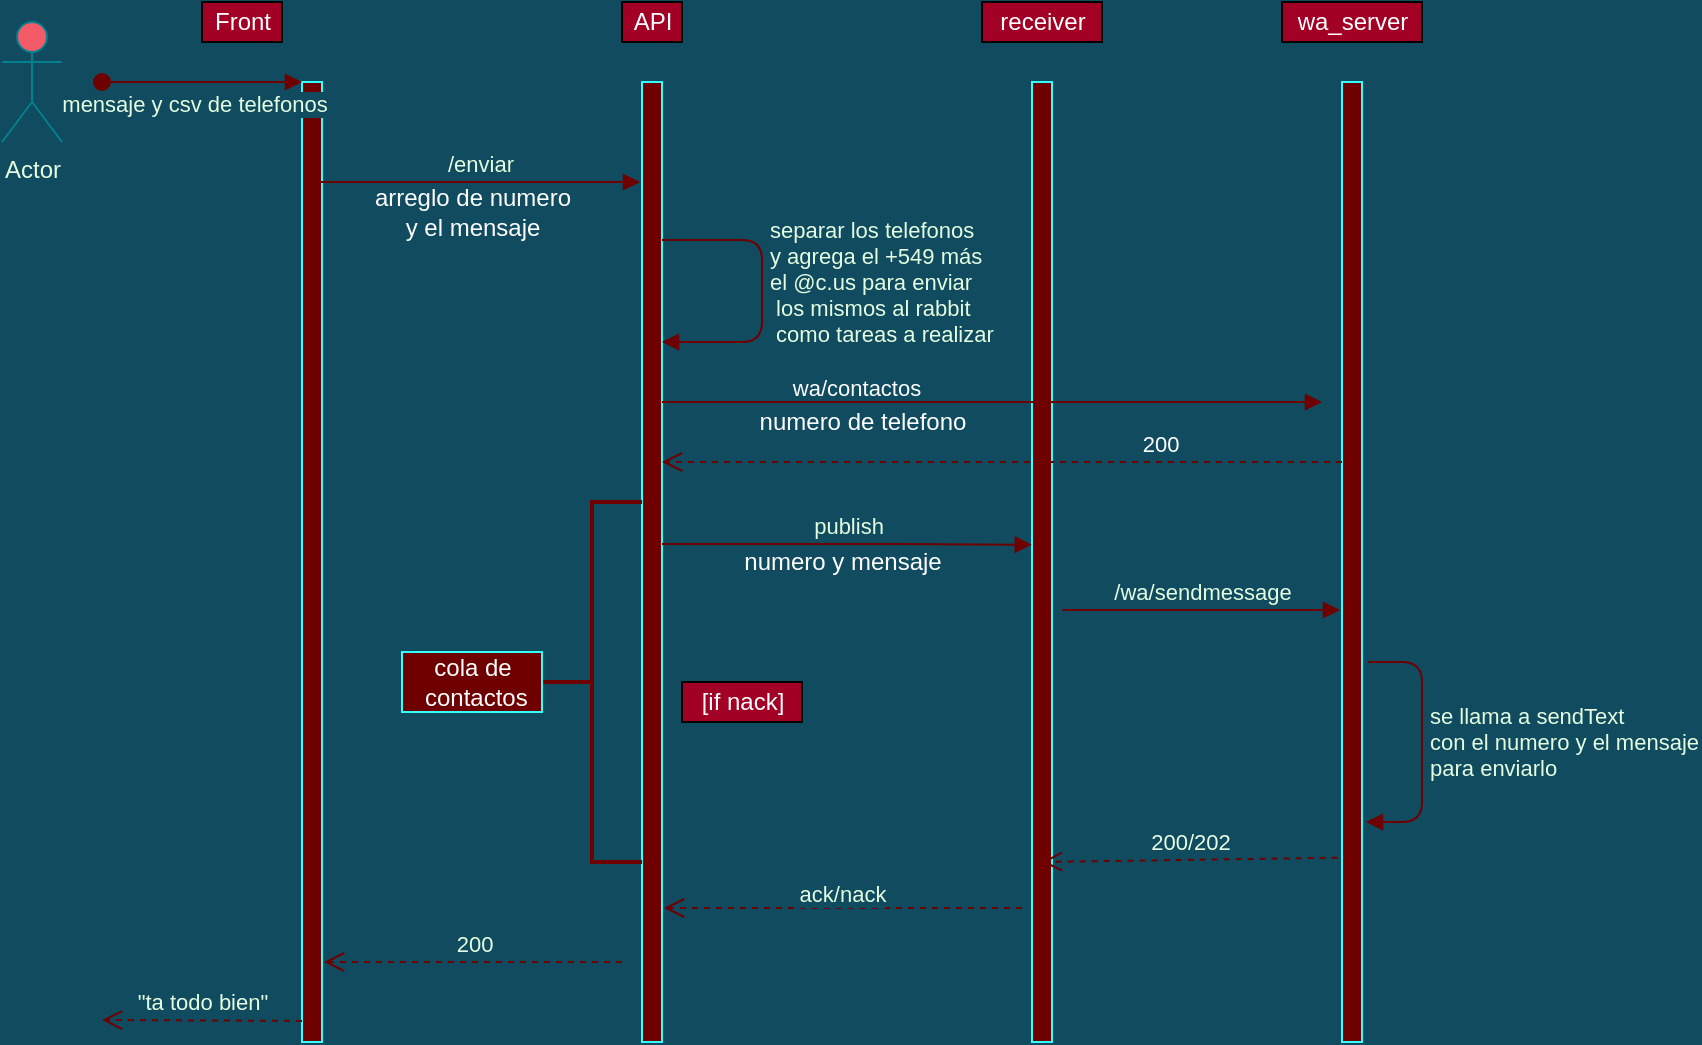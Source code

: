 <mxfile version="14.9.6" type="github" pages="3">
  <diagram id="e_GjIW62b-9_NgmLpTDM" name="Page-1">
    <mxGraphModel dx="1848" dy="500" grid="1" gridSize="10" guides="1" tooltips="1" connect="1" arrows="1" fold="1" page="1" pageScale="1" pageWidth="827" pageHeight="1169" background="#114B5F" math="0" shadow="0">
      <root>
        <mxCell id="0" />
        <mxCell id="1" parent="0" />
        <mxCell id="rRYqMlunE34TTQPCxK1C-10" value="" style="html=1;points=[];perimeter=orthogonalPerimeter;fontStyle=0;fontColor=#ffffff;fillColor=#6F0000;strokeColor=#33FFFF;" parent="1" vertex="1">
          <mxGeometry x="110" y="70" width="10" height="480" as="geometry" />
        </mxCell>
        <mxCell id="rRYqMlunE34TTQPCxK1C-11" value="mensaje y csv de telefonos" style="html=1;verticalAlign=bottom;startArrow=oval;endArrow=block;startSize=8;fontColor=#E4FDE1;labelBackgroundColor=#114B5F;fontStyle=0;fillColor=#a20025;strokeColor=#6F0000;" parent="1" target="rRYqMlunE34TTQPCxK1C-10" edge="1">
          <mxGeometry x="-0.077" y="-20" relative="1" as="geometry">
            <mxPoint x="10" y="70" as="sourcePoint" />
            <mxPoint as="offset" />
          </mxGeometry>
        </mxCell>
        <mxCell id="rRYqMlunE34TTQPCxK1C-13" value="API" style="text;html=1;align=center;verticalAlign=middle;resizable=0;points=[];autosize=1;fontStyle=0;fillColor=#a20025;fontColor=#ffffff;strokeColor=#000000;" parent="1" vertex="1">
          <mxGeometry x="270" y="30" width="30" height="20" as="geometry" />
        </mxCell>
        <mxCell id="rRYqMlunE34TTQPCxK1C-14" value="Front" style="text;html=1;align=center;verticalAlign=middle;resizable=0;points=[];autosize=1;fontStyle=0;fillColor=#a20025;fontColor=#ffffff;strokeColor=#000000;" parent="1" vertex="1">
          <mxGeometry x="60" y="30" width="40" height="20" as="geometry" />
        </mxCell>
        <mxCell id="rRYqMlunE34TTQPCxK1C-15" value="" style="html=1;points=[];perimeter=orthogonalPerimeter;fontStyle=0;fontColor=#ffffff;fillColor=#6F0000;strokeColor=#33FFFF;" parent="1" vertex="1">
          <mxGeometry x="280" y="70" width="10" height="480" as="geometry" />
        </mxCell>
        <mxCell id="rRYqMlunE34TTQPCxK1C-17" value="receiver" style="text;html=1;align=center;verticalAlign=middle;resizable=0;points=[];autosize=1;fontStyle=0;fillColor=#a20025;fontColor=#ffffff;strokeColor=#000000;" parent="1" vertex="1">
          <mxGeometry x="450" y="30" width="60" height="20" as="geometry" />
        </mxCell>
        <mxCell id="rRYqMlunE34TTQPCxK1C-18" value="" style="html=1;points=[];perimeter=orthogonalPerimeter;fontStyle=0;fontColor=#ffffff;fillColor=#6F0000;strokeColor=#33FFFF;" parent="1" vertex="1">
          <mxGeometry x="475" y="70" width="10" height="480" as="geometry" />
        </mxCell>
        <mxCell id="rRYqMlunE34TTQPCxK1C-20" value="/enviar" style="html=1;verticalAlign=bottom;endArrow=block;fontColor=#E4FDE1;labelBackgroundColor=#114B5F;fontStyle=0;fillColor=#a20025;strokeColor=#6F0000;" parent="1" edge="1">
          <mxGeometry width="80" relative="1" as="geometry">
            <mxPoint x="118" y="120" as="sourcePoint" />
            <mxPoint x="279" y="120" as="targetPoint" />
          </mxGeometry>
        </mxCell>
        <mxCell id="rRYqMlunE34TTQPCxK1C-26" value="separar los telefonos&lt;br&gt;y agrega el +549 más&lt;br&gt;el @c.us para&amp;nbsp;enviar&lt;br&gt;&amp;nbsp;los mismos al rabbit&lt;br&gt;&amp;nbsp;como tareas a realizar" style="edgeStyle=orthogonalEdgeStyle;html=1;align=left;spacingLeft=2;endArrow=block;entryX=1;entryY=0;fontColor=#E4FDE1;labelBackgroundColor=#114B5F;fontStyle=0;fillColor=#a20025;strokeColor=#6F0000;" parent="1" edge="1">
          <mxGeometry x="-0.06" relative="1" as="geometry">
            <mxPoint x="290" y="149" as="sourcePoint" />
            <Array as="points">
              <mxPoint x="340" y="149" />
              <mxPoint x="340" y="200" />
            </Array>
            <mxPoint x="290" y="200" as="targetPoint" />
            <mxPoint as="offset" />
          </mxGeometry>
        </mxCell>
        <mxCell id="rRYqMlunE34TTQPCxK1C-27" value="publish&lt;br&gt;" style="html=1;verticalAlign=bottom;endArrow=block;fontColor=#E4FDE1;labelBackgroundColor=#114B5F;fontStyle=0;fillColor=#a20025;strokeColor=#6F0000;entryX=-0.012;entryY=0.482;entryDx=0;entryDy=0;entryPerimeter=0;" parent="1" edge="1" target="rRYqMlunE34TTQPCxK1C-18">
          <mxGeometry width="80" relative="1" as="geometry">
            <mxPoint x="290" y="301" as="sourcePoint" />
            <mxPoint x="470" y="240" as="targetPoint" />
            <Array as="points">
              <mxPoint x="350" y="301" />
              <mxPoint x="400" y="301" />
            </Array>
          </mxGeometry>
        </mxCell>
        <mxCell id="rRYqMlunE34TTQPCxK1C-29" value="" style="strokeWidth=2;html=1;shape=mxgraph.flowchart.annotation_2;align=left;labelPosition=right;pointerEvents=1;fontStyle=0;fillColor=#a20025;strokeColor=#6F0000;fontColor=#ffffff;" parent="1" vertex="1">
          <mxGeometry x="230" y="280" width="50" height="180" as="geometry" />
        </mxCell>
        <mxCell id="rRYqMlunE34TTQPCxK1C-30" value="cola de&lt;br&gt;&amp;nbsp;contactos" style="text;html=1;align=center;verticalAlign=middle;resizable=0;points=[];autosize=1;fontStyle=0;fontColor=#ffffff;fillColor=#6F0000;strokeColor=#33FFFF;" parent="1" vertex="1">
          <mxGeometry x="160" y="355" width="70" height="30" as="geometry" />
        </mxCell>
        <mxCell id="rRYqMlunE34TTQPCxK1C-33" value="" style="html=1;points=[];perimeter=orthogonalPerimeter;fontStyle=0;fontColor=#ffffff;fillColor=#6F0000;strokeColor=#33FFFF;" parent="1" vertex="1">
          <mxGeometry x="630" y="70" width="10" height="480" as="geometry" />
        </mxCell>
        <mxCell id="rRYqMlunE34TTQPCxK1C-35" value="/wa/sendmessage" style="html=1;verticalAlign=bottom;endArrow=block;fontColor=#E4FDE1;labelBackgroundColor=#114B5F;fontStyle=0;fillColor=#a20025;strokeColor=#6F0000;exitX=1.518;exitY=0.55;exitDx=0;exitDy=0;exitPerimeter=0;" parent="1" edge="1" source="rRYqMlunE34TTQPCxK1C-18">
          <mxGeometry width="80" relative="1" as="geometry">
            <mxPoint x="485" y="260" as="sourcePoint" />
            <mxPoint x="629" y="334" as="targetPoint" />
          </mxGeometry>
        </mxCell>
        <mxCell id="rRYqMlunE34TTQPCxK1C-36" value="wa_server" style="text;html=1;align=center;verticalAlign=middle;resizable=0;points=[];autosize=1;fontStyle=0;fillColor=#a20025;fontColor=#ffffff;strokeColor=#000000;" parent="1" vertex="1">
          <mxGeometry x="600" y="30" width="70" height="20" as="geometry" />
        </mxCell>
        <mxCell id="rRYqMlunE34TTQPCxK1C-38" value="se llama a sendText&lt;br&gt;con el numero y el mensaje&lt;br&gt;para enviarlo" style="edgeStyle=orthogonalEdgeStyle;html=1;align=left;spacingLeft=2;endArrow=block;fontColor=#E4FDE1;labelBackgroundColor=#114B5F;fontStyle=0;fillColor=#a20025;strokeColor=#6F0000;" parent="1" edge="1">
          <mxGeometry x="0.08" relative="1" as="geometry">
            <mxPoint x="650" y="360" as="sourcePoint" />
            <Array as="points">
              <mxPoint x="640" y="360" />
              <mxPoint x="670" y="360" />
              <mxPoint x="670" y="440" />
            </Array>
            <mxPoint x="642" y="440" as="targetPoint" />
            <mxPoint as="offset" />
          </mxGeometry>
        </mxCell>
        <mxCell id="rRYqMlunE34TTQPCxK1C-39" value="200/202" style="html=1;verticalAlign=bottom;endArrow=open;dashed=1;endSize=8;fontColor=#E4FDE1;labelBackgroundColor=#114B5F;fontStyle=0;fillColor=#a20025;strokeColor=#6F0000;exitX=-0.218;exitY=0.808;exitDx=0;exitDy=0;exitPerimeter=0;" parent="1" edge="1" source="rRYqMlunE34TTQPCxK1C-33">
          <mxGeometry relative="1" as="geometry">
            <mxPoint x="630" y="380" as="sourcePoint" />
            <mxPoint x="480" y="460" as="targetPoint" />
            <mxPoint as="offset" />
          </mxGeometry>
        </mxCell>
        <mxCell id="rRYqMlunE34TTQPCxK1C-40" value="ack/nack" style="html=1;verticalAlign=bottom;endArrow=open;dashed=1;endSize=8;fontColor=#E4FDE1;labelBackgroundColor=#114B5F;fontStyle=0;fillColor=#a20025;strokeColor=#6F0000;" parent="1" edge="1">
          <mxGeometry x="0.006" y="2" relative="1" as="geometry">
            <mxPoint x="470" y="483" as="sourcePoint" />
            <mxPoint x="291" y="483" as="targetPoint" />
            <Array as="points" />
            <mxPoint as="offset" />
          </mxGeometry>
        </mxCell>
        <mxCell id="rRYqMlunE34TTQPCxK1C-41" value="200" style="html=1;verticalAlign=bottom;endArrow=open;dashed=1;endSize=8;fontColor=#E4FDE1;labelBackgroundColor=#114B5F;fontStyle=0;fillColor=#a20025;strokeColor=#6F0000;" parent="1" edge="1">
          <mxGeometry relative="1" as="geometry">
            <mxPoint x="270" y="510" as="sourcePoint" />
            <mxPoint x="121" y="510" as="targetPoint" />
          </mxGeometry>
        </mxCell>
        <mxCell id="rRYqMlunE34TTQPCxK1C-42" value="&quot;ta todo bien&quot;&lt;br&gt;" style="html=1;verticalAlign=bottom;endArrow=open;dashed=1;endSize=8;fontColor=#E4FDE1;labelBackgroundColor=#114B5F;fontStyle=0;fillColor=#a20025;strokeColor=#6F0000;exitX=0;exitY=0.978;exitDx=0;exitDy=0;exitPerimeter=0;" parent="1" edge="1" source="rRYqMlunE34TTQPCxK1C-10">
          <mxGeometry relative="1" as="geometry">
            <mxPoint x="110" y="430" as="sourcePoint" />
            <mxPoint x="10" y="539" as="targetPoint" />
          </mxGeometry>
        </mxCell>
        <mxCell id="vmRkT-IFG5H0dKgP35je-5" value="Actor" style="shape=umlActor;verticalLabelPosition=bottom;verticalAlign=top;html=1;fillColor=#F45B69;strokeColor=#028090;fontColor=#E4FDE1;" vertex="1" parent="1">
          <mxGeometry x="-40" y="40" width="30" height="60" as="geometry" />
        </mxCell>
        <mxCell id="vmRkT-IFG5H0dKgP35je-7" value="[if nack]" style="text;html=1;align=center;verticalAlign=middle;resizable=0;points=[];autosize=1;fontColor=#ffffff;fillColor=#a20025;strokeColor=#000000;" vertex="1" parent="1">
          <mxGeometry x="300" y="370" width="60" height="20" as="geometry" />
        </mxCell>
        <mxCell id="vmRkT-IFG5H0dKgP35je-16" value="numero y mensaje" style="text;html=1;align=center;verticalAlign=middle;resizable=0;points=[];autosize=1;strokeColor=none;fontColor=#FFFFFF;" vertex="1" parent="1">
          <mxGeometry x="325" y="300" width="110" height="20" as="geometry" />
        </mxCell>
        <mxCell id="vmRkT-IFG5H0dKgP35je-17" value="arreglo de numero &lt;br&gt;y el mensaje" style="text;html=1;align=center;verticalAlign=middle;resizable=0;points=[];autosize=1;strokeColor=none;fontColor=#FFFFFF;" vertex="1" parent="1">
          <mxGeometry x="140" y="120" width="110" height="30" as="geometry" />
        </mxCell>
        <mxCell id="vmRkT-IFG5H0dKgP35je-18" value="wa/contactos" style="html=1;verticalAlign=bottom;endArrow=block;labelBackgroundColor=none;fontColor=#FFFFFF;strokeColor=#6F0000;fillColor=#F45B69;" edge="1" parent="1">
          <mxGeometry x="-0.415" y="-2" width="80" relative="1" as="geometry">
            <mxPoint x="290" y="230" as="sourcePoint" />
            <mxPoint x="620" y="230" as="targetPoint" />
            <mxPoint as="offset" />
          </mxGeometry>
        </mxCell>
        <mxCell id="vmRkT-IFG5H0dKgP35je-19" value="numero de telefono" style="text;html=1;align=center;verticalAlign=middle;resizable=0;points=[];autosize=1;strokeColor=none;fontColor=#FFFFFF;" vertex="1" parent="1">
          <mxGeometry x="330" y="230" width="120" height="20" as="geometry" />
        </mxCell>
        <mxCell id="vmRkT-IFG5H0dKgP35je-20" value="200" style="html=1;verticalAlign=bottom;endArrow=open;dashed=1;endSize=8;labelBackgroundColor=none;fontColor=#FFFFFF;strokeColor=#6F0000;fillColor=#F45B69;" edge="1" parent="1" target="rRYqMlunE34TTQPCxK1C-15">
          <mxGeometry x="-0.471" relative="1" as="geometry">
            <mxPoint x="630" y="260" as="sourcePoint" />
            <mxPoint x="550" y="260" as="targetPoint" />
            <mxPoint x="-1" as="offset" />
          </mxGeometry>
        </mxCell>
      </root>
    </mxGraphModel>
  </diagram>
  <diagram id="nvcsUZCZ_lyO4qrPr8XE" name="Page-2">
    <mxGraphModel dx="1848" dy="500" grid="1" gridSize="10" guides="1" tooltips="1" connect="1" arrows="1" fold="1" page="1" pageScale="1" pageWidth="827" pageHeight="1169" background="#114B5F" math="0" shadow="0">
      <root>
        <mxCell id="duWVvaIoEpHsNVLwJWk0-0" />
        <mxCell id="duWVvaIoEpHsNVLwJWk0-1" parent="duWVvaIoEpHsNVLwJWk0-0" />
        <mxCell id="7IUWTPmFv9OWIRrUlm-j-0" value="" style="html=1;points=[];perimeter=orthogonalPerimeter;fontStyle=0;fontColor=#ffffff;fillColor=#6F0000;strokeColor=#33FFFF;" vertex="1" parent="duWVvaIoEpHsNVLwJWk0-1">
          <mxGeometry x="-8" y="61" width="10" height="760" as="geometry" />
        </mxCell>
        <mxCell id="7IUWTPmFv9OWIRrUlm-j-1" value="mensaje y csv de telefonos" style="html=1;verticalAlign=bottom;startArrow=oval;endArrow=block;startSize=8;fontColor=#E4FDE1;labelBackgroundColor=#114B5F;fontStyle=0;fillColor=#a20025;strokeColor=#6F0000;" edge="1" parent="duWVvaIoEpHsNVLwJWk0-1" target="7IUWTPmFv9OWIRrUlm-j-0">
          <mxGeometry x="-0.077" y="-20" relative="1" as="geometry">
            <mxPoint x="-108" y="61.0" as="sourcePoint" />
            <mxPoint as="offset" />
          </mxGeometry>
        </mxCell>
        <mxCell id="7IUWTPmFv9OWIRrUlm-j-2" value="API" style="text;html=1;align=center;verticalAlign=middle;resizable=0;points=[];autosize=1;fontStyle=0;fillColor=#a20025;fontColor=#ffffff;strokeColor=#000000;" vertex="1" parent="duWVvaIoEpHsNVLwJWk0-1">
          <mxGeometry x="152" y="21" width="30" height="20" as="geometry" />
        </mxCell>
        <mxCell id="7IUWTPmFv9OWIRrUlm-j-3" value="Front" style="text;html=1;align=center;verticalAlign=middle;resizable=0;points=[];autosize=1;fontStyle=0;fillColor=#a20025;fontColor=#ffffff;strokeColor=#000000;" vertex="1" parent="duWVvaIoEpHsNVLwJWk0-1">
          <mxGeometry x="-58" y="21" width="40" height="20" as="geometry" />
        </mxCell>
        <mxCell id="7IUWTPmFv9OWIRrUlm-j-4" value="" style="html=1;points=[];perimeter=orthogonalPerimeter;fontStyle=0;fontColor=#ffffff;fillColor=#6F0000;strokeColor=#33FFFF;" vertex="1" parent="duWVvaIoEpHsNVLwJWk0-1">
          <mxGeometry x="162" y="71" width="10" height="760" as="geometry" />
        </mxCell>
        <mxCell id="7IUWTPmFv9OWIRrUlm-j-5" value="receiver" style="text;html=1;align=center;verticalAlign=middle;resizable=0;points=[];autosize=1;fontStyle=0;fillColor=#a20025;fontColor=#ffffff;strokeColor=#000000;" vertex="1" parent="duWVvaIoEpHsNVLwJWk0-1">
          <mxGeometry x="332" y="21" width="60" height="20" as="geometry" />
        </mxCell>
        <mxCell id="7IUWTPmFv9OWIRrUlm-j-6" value="" style="html=1;points=[];perimeter=orthogonalPerimeter;fontStyle=0;fontColor=#ffffff;fillColor=#6F0000;strokeColor=#33FFFF;" vertex="1" parent="duWVvaIoEpHsNVLwJWk0-1">
          <mxGeometry x="357" y="71" width="10" height="750" as="geometry" />
        </mxCell>
        <mxCell id="7IUWTPmFv9OWIRrUlm-j-7" value="/enviar" style="html=1;verticalAlign=bottom;endArrow=block;fontColor=#E4FDE1;labelBackgroundColor=#114B5F;fontStyle=0;fillColor=#a20025;strokeColor=#6F0000;" edge="1" parent="duWVvaIoEpHsNVLwJWk0-1">
          <mxGeometry width="80" relative="1" as="geometry">
            <mxPoint y="111.0" as="sourcePoint" />
            <mxPoint x="161" y="111.0" as="targetPoint" />
          </mxGeometry>
        </mxCell>
        <mxCell id="7IUWTPmFv9OWIRrUlm-j-8" value="separar los telefonos&lt;br&gt;y agrega el +549 más&lt;br&gt;el @c.us para&amp;nbsp;enviar&lt;br&gt;&amp;nbsp;los mismos al rabbit&lt;br&gt;&amp;nbsp;como tareas a realizar" style="edgeStyle=orthogonalEdgeStyle;html=1;align=left;spacingLeft=2;endArrow=block;entryX=1;entryY=0;fontColor=#E4FDE1;labelBackgroundColor=#114B5F;fontStyle=0;fillColor=#a20025;strokeColor=#6F0000;" edge="1" parent="duWVvaIoEpHsNVLwJWk0-1">
          <mxGeometry x="-0.06" relative="1" as="geometry">
            <mxPoint x="172" y="140" as="sourcePoint" />
            <Array as="points">
              <mxPoint x="222" y="140" />
              <mxPoint x="222" y="191" />
            </Array>
            <mxPoint x="172" y="191.0" as="targetPoint" />
            <mxPoint as="offset" />
          </mxGeometry>
        </mxCell>
        <mxCell id="7IUWTPmFv9OWIRrUlm-j-11" value="cola de contactos" style="text;html=1;align=center;verticalAlign=middle;resizable=0;points=[];autosize=1;fontStyle=0;fontColor=#FFFFFF;" vertex="1" parent="duWVvaIoEpHsNVLwJWk0-1">
          <mxGeometry x="217" y="370" width="110" height="20" as="geometry" />
        </mxCell>
        <mxCell id="7IUWTPmFv9OWIRrUlm-j-12" value="" style="html=1;points=[];perimeter=orthogonalPerimeter;fontStyle=0;fontColor=#ffffff;fillColor=#6F0000;strokeColor=#33FFFF;" vertex="1" parent="duWVvaIoEpHsNVLwJWk0-1">
          <mxGeometry x="512" y="71" width="10" height="750" as="geometry" />
        </mxCell>
        <mxCell id="7IUWTPmFv9OWIRrUlm-j-14" value="wa_server" style="text;html=1;align=center;verticalAlign=middle;resizable=0;points=[];autosize=1;fontStyle=0;fillColor=#a20025;fontColor=#ffffff;strokeColor=#000000;" vertex="1" parent="duWVvaIoEpHsNVLwJWk0-1">
          <mxGeometry x="482" y="21" width="70" height="20" as="geometry" />
        </mxCell>
        <mxCell id="7IUWTPmFv9OWIRrUlm-j-18" value="200" style="html=1;verticalAlign=bottom;endArrow=open;dashed=1;endSize=8;fontColor=#E4FDE1;labelBackgroundColor=#114B5F;fontStyle=0;fillColor=#a20025;strokeColor=#6F0000;" edge="1" parent="duWVvaIoEpHsNVLwJWk0-1">
          <mxGeometry relative="1" as="geometry">
            <mxPoint x="152" y="440.41" as="sourcePoint" />
            <mxPoint x="3" y="440.41" as="targetPoint" />
          </mxGeometry>
        </mxCell>
        <mxCell id="7IUWTPmFv9OWIRrUlm-j-19" value="200" style="html=1;verticalAlign=bottom;endArrow=open;dashed=1;endSize=8;fontColor=#E4FDE1;labelBackgroundColor=#114B5F;fontStyle=0;fillColor=#a20025;strokeColor=#6F0000;exitX=0;exitY=0.978;exitDx=0;exitDy=0;exitPerimeter=0;" edge="1" parent="duWVvaIoEpHsNVLwJWk0-1" source="7IUWTPmFv9OWIRrUlm-j-0">
          <mxGeometry relative="1" as="geometry">
            <mxPoint x="-8" y="421" as="sourcePoint" />
            <mxPoint x="-108" y="804" as="targetPoint" />
          </mxGeometry>
        </mxCell>
        <mxCell id="7IUWTPmFv9OWIRrUlm-j-20" value="Actor" style="shape=umlActor;verticalLabelPosition=bottom;verticalAlign=top;html=1;fillColor=#F45B69;strokeColor=#028090;fontColor=#E4FDE1;" vertex="1" parent="duWVvaIoEpHsNVLwJWk0-1">
          <mxGeometry x="-158" y="31" width="30" height="60" as="geometry" />
        </mxCell>
        <mxCell id="7IUWTPmFv9OWIRrUlm-j-23" value="arreglo de numero &lt;br&gt;y el mensaje" style="text;html=1;align=center;verticalAlign=middle;resizable=0;points=[];autosize=1;strokeColor=none;fontColor=#FFFFFF;" vertex="1" parent="duWVvaIoEpHsNVLwJWk0-1">
          <mxGeometry x="22" y="111" width="110" height="30" as="geometry" />
        </mxCell>
        <mxCell id="7IUWTPmFv9OWIRrUlm-j-24" value="wa/contactos" style="html=1;verticalAlign=bottom;endArrow=block;labelBackgroundColor=none;fontColor=#FFFFFF;strokeColor=#6F0000;fillColor=#F45B69;" edge="1" parent="duWVvaIoEpHsNVLwJWk0-1">
          <mxGeometry x="-0.415" y="-2" width="80" relative="1" as="geometry">
            <mxPoint x="172" y="221.0" as="sourcePoint" />
            <mxPoint x="502.0" y="221.0" as="targetPoint" />
            <mxPoint as="offset" />
          </mxGeometry>
        </mxCell>
        <mxCell id="7IUWTPmFv9OWIRrUlm-j-25" value="numero de telefono" style="text;html=1;align=center;verticalAlign=middle;resizable=0;points=[];autosize=1;strokeColor=none;fontColor=#FFFFFF;" vertex="1" parent="duWVvaIoEpHsNVLwJWk0-1">
          <mxGeometry x="212" y="221" width="120" height="20" as="geometry" />
        </mxCell>
        <mxCell id="7IUWTPmFv9OWIRrUlm-j-26" value="200/202" style="html=1;verticalAlign=bottom;endArrow=open;dashed=1;endSize=8;labelBackgroundColor=none;fontColor=#FFFFFF;strokeColor=#6F0000;fillColor=#F45B69;" edge="1" parent="duWVvaIoEpHsNVLwJWk0-1" target="7IUWTPmFv9OWIRrUlm-j-4">
          <mxGeometry x="-0.471" relative="1" as="geometry">
            <mxPoint x="512.0" y="251.0" as="sourcePoint" />
            <mxPoint x="432" y="251" as="targetPoint" />
            <mxPoint x="-1" as="offset" />
          </mxGeometry>
        </mxCell>
        <mxCell id="7IUWTPmFv9OWIRrUlm-j-28" value="[IF 200]" style="text;html=1;align=center;verticalAlign=middle;resizable=0;points=[];autosize=1;fontColor=#ffffff;fillColor=#a20025;strokeColor=#000000;" vertex="1" parent="duWVvaIoEpHsNVLwJWk0-1">
          <mxGeometry x="172" y="271" width="60" height="20" as="geometry" />
        </mxCell>
        <mxCell id="7IUWTPmFv9OWIRrUlm-j-29" value="[IF 202]" style="text;html=1;align=center;verticalAlign=middle;resizable=0;points=[];autosize=1;fontColor=#ffffff;fillColor=#a20025;strokeColor=#000000;" vertex="1" parent="duWVvaIoEpHsNVLwJWk0-1">
          <mxGeometry x="172" y="491" width="60" height="20" as="geometry" />
        </mxCell>
        <mxCell id="l0CbvsXMqjMeDrieVr2W-0" value="EnviarMensaje" style="edgeStyle=orthogonalEdgeStyle;html=1;align=left;spacingLeft=2;endArrow=block;entryX=1;entryY=0;fontColor=#E4FDE1;labelBackgroundColor=#114B5F;fontStyle=0;fillColor=#a20025;strokeColor=#6F0000;" edge="1" parent="duWVvaIoEpHsNVLwJWk0-1">
          <mxGeometry x="-0.06" relative="1" as="geometry">
            <mxPoint x="172" y="345.47" as="sourcePoint" />
            <Array as="points">
              <mxPoint x="222" y="345.47" />
              <mxPoint x="222" y="396.47" />
            </Array>
            <mxPoint x="172" y="396.47" as="targetPoint" />
            <mxPoint as="offset" />
          </mxGeometry>
        </mxCell>
        <mxCell id="l0CbvsXMqjMeDrieVr2W-1" value="cola de agendar" style="text;html=1;align=center;verticalAlign=middle;resizable=0;points=[];autosize=1;fontStyle=0;fontColor=#FFFFFF;" vertex="1" parent="duWVvaIoEpHsNVLwJWk0-1">
          <mxGeometry x="222" y="741" width="100" height="20" as="geometry" />
        </mxCell>
        <mxCell id="l0CbvsXMqjMeDrieVr2W-2" value="EnviarMensaje" style="edgeStyle=orthogonalEdgeStyle;html=1;align=left;spacingLeft=2;endArrow=block;entryX=1;entryY=0;fontColor=#E4FDE1;labelBackgroundColor=#114B5F;fontStyle=0;fillColor=#a20025;strokeColor=#6F0000;" edge="1" parent="duWVvaIoEpHsNVLwJWk0-1">
          <mxGeometry x="-0.06" relative="1" as="geometry">
            <mxPoint x="177.01" y="711" as="sourcePoint" />
            <Array as="points">
              <mxPoint x="227.01" y="711" />
              <mxPoint x="227.01" y="762" />
            </Array>
            <mxPoint x="177.01" y="762" as="targetPoint" />
            <mxPoint as="offset" />
          </mxGeometry>
        </mxCell>
        <mxCell id="nAEHPFP_jKM4JDUUHZeW-0" value="add cola agregar" style="whiteSpace=wrap;html=1;rounded=0;sketch=0;fontColor=#FFFFFF;strokeColor=#33FFFF;fillColor=#6F0000;" vertex="1" parent="duWVvaIoEpHsNVLwJWk0-1">
          <mxGeometry x="172" y="511" width="80" height="30" as="geometry" />
        </mxCell>
        <mxCell id="nAEHPFP_jKM4JDUUHZeW-1" value="add cola contactos" style="whiteSpace=wrap;html=1;rounded=0;sketch=0;fontColor=#FFFFFF;strokeColor=#33FFFF;fillColor=#6F0000;" vertex="1" parent="duWVvaIoEpHsNVLwJWk0-1">
          <mxGeometry x="172" y="291" width="80" height="30" as="geometry" />
        </mxCell>
        <mxCell id="nAEHPFP_jKM4JDUUHZeW-2" value="" style="html=1;points=[];perimeter=orthogonalPerimeter;rounded=0;sketch=0;fontColor=#FFFFFF;strokeColor=#33FFFF;fillColor=#6F0000;" vertex="1" parent="duWVvaIoEpHsNVLwJWk0-1">
          <mxGeometry x="652" y="71" width="10" height="740" as="geometry" />
        </mxCell>
        <mxCell id="nAEHPFP_jKM4JDUUHZeW-3" value="contactos" style="text;align=center;verticalAlign=middle;resizable=0;points=[];autosize=1;fillColor=#a20025;fontColor=#ffffff;strokeColor=#000000;" vertex="1" parent="duWVvaIoEpHsNVLwJWk0-1">
          <mxGeometry x="622" y="31" width="80" height="20" as="geometry" />
        </mxCell>
        <mxCell id="QPnsRI8cQ0i_AQByiZ1Q-0" value="" style="html=1;points=[];perimeter=orthogonalPerimeter;rounded=0;sketch=0;fontColor=#FFFFFF;strokeColor=#33FFFF;fillColor=#6F0000;" vertex="1" parent="duWVvaIoEpHsNVLwJWk0-1">
          <mxGeometry x="782" y="71" width="10" height="740" as="geometry" />
        </mxCell>
        <mxCell id="QPnsRI8cQ0i_AQByiZ1Q-1" value="/py/agregarContacto" style="html=1;verticalAlign=bottom;endArrow=block;labelBackgroundColor=none;fontColor=#FFFFFF;strokeColor=#6f0000;fillColor=#F45B69;" edge="1" parent="duWVvaIoEpHsNVLwJWk0-1">
          <mxGeometry x="0.149" width="80" relative="1" as="geometry">
            <mxPoint x="172" y="571" as="sourcePoint" />
            <mxPoint x="642" y="571" as="targetPoint" />
            <mxPoint x="1" as="offset" />
          </mxGeometry>
        </mxCell>
        <mxCell id="QPnsRI8cQ0i_AQByiZ1Q-2" value="refresh_wa" style="text;html=1;align=center;verticalAlign=middle;resizable=0;points=[];autosize=1;fontColor=#FFFFFF;fillColor=#A20025;strokeColor=#000000;" vertex="1" parent="duWVvaIoEpHsNVLwJWk0-1">
          <mxGeometry x="747" y="31" width="70" height="20" as="geometry" />
        </mxCell>
        <mxCell id="QPnsRI8cQ0i_AQByiZ1Q-3" value="nombre telefono" style="text;html=1;align=center;verticalAlign=middle;resizable=0;points=[];autosize=1;strokeColor=none;fontColor=#FFFFFF;" vertex="1" parent="duWVvaIoEpHsNVLwJWk0-1">
          <mxGeometry x="392" y="576" width="100" height="20" as="geometry" />
        </mxCell>
        <mxCell id="QPnsRI8cQ0i_AQByiZ1Q-4" value="actualiza" style="html=1;verticalAlign=bottom;endArrow=block;labelBackgroundColor=none;fontColor=#FFFFFF;strokeColor=#6f0000;fillColor=#F45B69;" edge="1" parent="duWVvaIoEpHsNVLwJWk0-1">
          <mxGeometry width="80" relative="1" as="geometry">
            <mxPoint x="662" y="601" as="sourcePoint" />
            <mxPoint x="772" y="602" as="targetPoint" />
            <Array as="points" />
          </mxGeometry>
        </mxCell>
        <mxCell id="QPnsRI8cQ0i_AQByiZ1Q-5" value="return" style="html=1;verticalAlign=bottom;endArrow=open;dashed=1;endSize=8;labelBackgroundColor=none;fontColor=#FFFFFF;strokeColor=#6f0000;fillColor=#F45B69;entryX=1.141;entryY=0.758;entryDx=0;entryDy=0;entryPerimeter=0;" edge="1" parent="duWVvaIoEpHsNVLwJWk0-1" target="nAEHPFP_jKM4JDUUHZeW-2">
          <mxGeometry relative="1" as="geometry">
            <mxPoint x="782" y="631" as="sourcePoint" />
            <mxPoint x="702" y="631" as="targetPoint" />
          </mxGeometry>
        </mxCell>
        <mxCell id="QPnsRI8cQ0i_AQByiZ1Q-6" value="200" style="html=1;verticalAlign=bottom;endArrow=open;dashed=1;endSize=8;labelBackgroundColor=none;fontColor=#FFFFFF;strokeColor=#6f0000;fillColor=#F45B69;entryX=1.553;entryY=0.765;entryDx=0;entryDy=0;entryPerimeter=0;" edge="1" parent="duWVvaIoEpHsNVLwJWk0-1" target="7IUWTPmFv9OWIRrUlm-j-4">
          <mxGeometry x="-0.195" y="1" relative="1" as="geometry">
            <mxPoint x="637" y="651" as="sourcePoint" />
            <mxPoint x="367" y="652" as="targetPoint" />
            <mxPoint as="offset" />
          </mxGeometry>
        </mxCell>
        <mxCell id="QPnsRI8cQ0i_AQByiZ1Q-8" value="" style="strokeWidth=2;html=1;shape=mxgraph.flowchart.annotation_2;align=left;labelPosition=right;pointerEvents=1;rounded=0;sketch=0;fontColor=#ffffff;fillColor=#a20025;strokeColor=#6F0000;" vertex="1" parent="duWVvaIoEpHsNVLwJWk0-1">
          <mxGeometry x="111" y="561" width="50" height="100" as="geometry" />
        </mxCell>
        <mxCell id="QPnsRI8cQ0i_AQByiZ1Q-9" value="Cola Agregar" style="whiteSpace=wrap;html=1;rounded=0;sketch=0;fontColor=#FFFFFF;strokeColor=#33FFFF;fillColor=#6F0000;" vertex="1" parent="duWVvaIoEpHsNVLwJWk0-1">
          <mxGeometry x="31" y="596" width="80" height="30" as="geometry" />
        </mxCell>
        <mxCell id="QPnsRI8cQ0i_AQByiZ1Q-10" value="200" style="html=1;verticalAlign=bottom;endArrow=open;dashed=1;endSize=8;labelBackgroundColor=none;fontColor=#FFFFFF;strokeColor=#6f0000;fillColor=#F45B69;" edge="1" parent="duWVvaIoEpHsNVLwJWk0-1">
          <mxGeometry relative="1" as="geometry">
            <mxPoint x="160" y="780" as="sourcePoint" />
            <mxPoint y="780" as="targetPoint" />
          </mxGeometry>
        </mxCell>
      </root>
    </mxGraphModel>
  </diagram>
  <diagram id="3qTv7cS8qoQp2ZpEVwdo" name="Page-3">
    <mxGraphModel dx="868" dy="482" grid="1" gridSize="10" guides="1" tooltips="1" connect="1" arrows="1" fold="1" page="1" pageScale="1" pageWidth="827" pageHeight="1169" background="#114B5F" math="0" shadow="0">
      <root>
        <mxCell id="i_1jzxrjV1UCwL123X9H-0" />
        <mxCell id="i_1jzxrjV1UCwL123X9H-1" parent="i_1jzxrjV1UCwL123X9H-0" />
        <mxCell id="i_1jzxrjV1UCwL123X9H-2" value="publish&lt;br&gt;" style="html=1;verticalAlign=bottom;endArrow=block;fontColor=#E4FDE1;labelBackgroundColor=#114B5F;fontStyle=0;fillColor=#a20025;strokeColor=#6F0000;" edge="1" parent="i_1jzxrjV1UCwL123X9H-1">
          <mxGeometry width="80" relative="1" as="geometry">
            <mxPoint x="160" y="471" as="sourcePoint" />
            <mxPoint x="330" y="471" as="targetPoint" />
            <Array as="points">
              <mxPoint x="220" y="471" />
              <mxPoint x="270" y="471" />
            </Array>
          </mxGeometry>
        </mxCell>
        <mxCell id="i_1jzxrjV1UCwL123X9H-3" value="" style="strokeWidth=2;html=1;shape=mxgraph.flowchart.annotation_2;align=left;labelPosition=right;pointerEvents=1;fontStyle=0;fillColor=#a20025;strokeColor=#6F0000;fontColor=#ffffff;" vertex="1" parent="i_1jzxrjV1UCwL123X9H-1">
          <mxGeometry x="100" y="450" width="50" height="180" as="geometry" />
        </mxCell>
        <mxCell id="i_1jzxrjV1UCwL123X9H-4" value="/wa/sendmessage" style="html=1;verticalAlign=bottom;endArrow=block;fontColor=#E4FDE1;labelBackgroundColor=#114B5F;fontStyle=0;fillColor=#a20025;strokeColor=#6F0000;exitX=1.518;exitY=0.55;exitDx=0;exitDy=0;exitPerimeter=0;entryX=0;entryY=0.356;entryDx=0;entryDy=0;entryPerimeter=0;" edge="1" parent="i_1jzxrjV1UCwL123X9H-1" target="JZgQWgVFKDxuLejHOpzt-0">
          <mxGeometry width="80" relative="1" as="geometry">
            <mxPoint x="350.0" y="504" as="sourcePoint" />
            <mxPoint x="488.82" y="504" as="targetPoint" />
          </mxGeometry>
        </mxCell>
        <mxCell id="i_1jzxrjV1UCwL123X9H-5" value="se llama a sendText&lt;br&gt;con el numero y el mensaje&lt;br&gt;para enviarlo" style="edgeStyle=orthogonalEdgeStyle;html=1;align=left;spacingLeft=2;endArrow=block;fontColor=#E4FDE1;labelBackgroundColor=#114B5F;fontStyle=0;fillColor=#a20025;strokeColor=#6F0000;" edge="1" parent="i_1jzxrjV1UCwL123X9H-1">
          <mxGeometry x="0.08" relative="1" as="geometry">
            <mxPoint x="520.0" y="530" as="sourcePoint" />
            <Array as="points">
              <mxPoint x="510" y="530" />
              <mxPoint x="540" y="530" />
              <mxPoint x="540" y="610" />
            </Array>
            <mxPoint x="512" y="610" as="targetPoint" />
            <mxPoint as="offset" />
          </mxGeometry>
        </mxCell>
        <mxCell id="i_1jzxrjV1UCwL123X9H-6" value="200/202" style="html=1;verticalAlign=bottom;endArrow=open;dashed=1;endSize=8;fontColor=#E4FDE1;labelBackgroundColor=#114B5F;fontStyle=0;fillColor=#a20025;strokeColor=#6F0000;exitX=-0.218;exitY=0.808;exitDx=0;exitDy=0;exitPerimeter=0;" edge="1" parent="i_1jzxrjV1UCwL123X9H-1">
          <mxGeometry relative="1" as="geometry">
            <mxPoint x="497.82" y="627.84" as="sourcePoint" />
            <mxPoint x="350" y="630" as="targetPoint" />
            <mxPoint as="offset" />
          </mxGeometry>
        </mxCell>
        <mxCell id="i_1jzxrjV1UCwL123X9H-7" value="ack/nack" style="html=1;verticalAlign=bottom;endArrow=open;dashed=1;endSize=8;fontColor=#E4FDE1;labelBackgroundColor=#114B5F;fontStyle=0;fillColor=#a20025;strokeColor=#6F0000;" edge="1" parent="i_1jzxrjV1UCwL123X9H-1">
          <mxGeometry x="0.006" y="2" relative="1" as="geometry">
            <mxPoint x="340" y="653" as="sourcePoint" />
            <mxPoint x="161" y="653" as="targetPoint" />
            <Array as="points" />
            <mxPoint as="offset" />
          </mxGeometry>
        </mxCell>
        <mxCell id="i_1jzxrjV1UCwL123X9H-8" value="numero y mensaje" style="text;html=1;align=center;verticalAlign=middle;resizable=0;points=[];autosize=1;strokeColor=none;fontColor=#FFFFFF;" vertex="1" parent="i_1jzxrjV1UCwL123X9H-1">
          <mxGeometry x="195" y="470" width="110" height="20" as="geometry" />
        </mxCell>
        <mxCell id="i_1jzxrjV1UCwL123X9H-9" value="" style="html=1;points=[];perimeter=orthogonalPerimeter;rounded=0;sketch=0;fontColor=#E4FDE1;fillColor=#6F0000;strokeColor=#33FFFF;" vertex="1" parent="i_1jzxrjV1UCwL123X9H-1">
          <mxGeometry x="155" y="390" width="10" height="320" as="geometry" />
        </mxCell>
        <mxCell id="i_1jzxrjV1UCwL123X9H-10" value="" style="html=1;points=[];perimeter=orthogonalPerimeter;rounded=0;sketch=0;fontColor=#E4FDE1;strokeColor=#028090;fillColor=#6F0000;" vertex="1" parent="i_1jzxrjV1UCwL123X9H-1">
          <mxGeometry x="340" y="390" width="10" height="320" as="geometry" />
        </mxCell>
        <mxCell id="JZgQWgVFKDxuLejHOpzt-0" value="" style="html=1;points=[];perimeter=orthogonalPerimeter;rounded=0;sketch=0;fontColor=#E4FDE1;strokeColor=#028090;fillColor=#6F0000;" vertex="1" parent="i_1jzxrjV1UCwL123X9H-1">
          <mxGeometry x="500" y="390" width="10" height="320" as="geometry" />
        </mxCell>
        <mxCell id="JZgQWgVFKDxuLejHOpzt-1" value="API" style="text;html=1;align=center;verticalAlign=middle;resizable=0;points=[];autosize=1;fontColor=#E4FDE1;fillColor=#A20025;strokeColor=#000000;" vertex="1" parent="i_1jzxrjV1UCwL123X9H-1">
          <mxGeometry x="145" y="370" width="30" height="20" as="geometry" />
        </mxCell>
        <mxCell id="JZgQWgVFKDxuLejHOpzt-2" value="Receiver" style="text;html=1;align=center;verticalAlign=middle;resizable=0;points=[];autosize=1;fontColor=#E4FDE1;fillColor=#A20025;strokeColor=#000000;" vertex="1" parent="i_1jzxrjV1UCwL123X9H-1">
          <mxGeometry x="315" y="370" width="60" height="20" as="geometry" />
        </mxCell>
        <mxCell id="JZgQWgVFKDxuLejHOpzt-3" value="wa_server" style="text;html=1;align=center;verticalAlign=middle;resizable=0;points=[];autosize=1;fontColor=#E4FDE1;fillColor=#A20025;strokeColor=#000000;" vertex="1" parent="i_1jzxrjV1UCwL123X9H-1">
          <mxGeometry x="470" y="370" width="70" height="20" as="geometry" />
        </mxCell>
        <mxCell id="JZgQWgVFKDxuLejHOpzt-4" value="EnviarMensaje" style="html=1;verticalAlign=bottom;endArrow=block;fillColor=#F45B69;fontColor=#FFFFFF;labelBackgroundColor=none;labelBorderColor=none;strokeColor=#6f0000;" edge="1" parent="i_1jzxrjV1UCwL123X9H-1">
          <mxGeometry width="80" relative="1" as="geometry">
            <mxPoint x="30" y="410" as="sourcePoint" />
            <mxPoint x="150" y="410" as="targetPoint" />
          </mxGeometry>
        </mxCell>
        <mxCell id="UYmtEGdZS9KKb_HwwB2d-0" value="200" style="html=1;verticalAlign=bottom;endArrow=open;dashed=1;endSize=8;labelBackgroundColor=none;fontColor=#FFFFFF;strokeColor=#6f0000;fillColor=#F45B69;" edge="1" parent="i_1jzxrjV1UCwL123X9H-1">
          <mxGeometry relative="1" as="geometry">
            <mxPoint x="150" y="670" as="sourcePoint" />
            <mxPoint x="60" y="670" as="targetPoint" />
          </mxGeometry>
        </mxCell>
      </root>
    </mxGraphModel>
  </diagram>
</mxfile>
